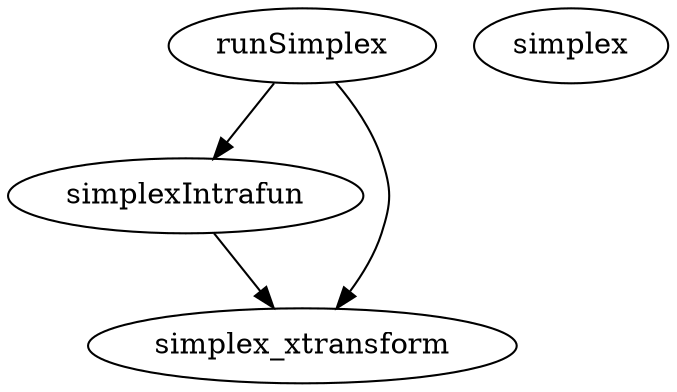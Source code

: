 /* Created by mdot for Matlab */
digraph m2html {
  runSimplex -> simplexIntrafun;
  runSimplex -> simplex_xtransform;
  simplexIntrafun -> simplex_xtransform;

  runSimplex [URL="runSimplex.html"];
  simplex [URL="simplex.html"];
  simplexIntrafun [URL="simplexIntrafun.html"];
  simplex_xtransform [URL="simplex_xtransform.html"];
}